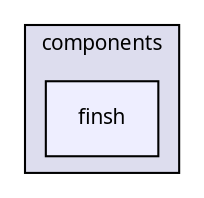 digraph "D:/yao/RTT/文档/stm32f429-api/rt-thread/components/finsh" {
  compound=true
  node [ fontsize="10", fontname="FreeSans.ttf"];
  edge [ labelfontsize="10", labelfontname="FreeSans.ttf"];
  subgraph clusterdir_409f97388efe006bc3438b95e9edef48 {
    graph [ bgcolor="#ddddee", pencolor="black", label="components" fontname="FreeSans.ttf", fontsize="10", URL="dir_409f97388efe006bc3438b95e9edef48.html"]
  dir_86d0af1c976cb2104552e4f347bf9ac9 [shape=box, label="finsh", style="filled", fillcolor="#eeeeff", pencolor="black", URL="dir_86d0af1c976cb2104552e4f347bf9ac9.html"];
  }
}
